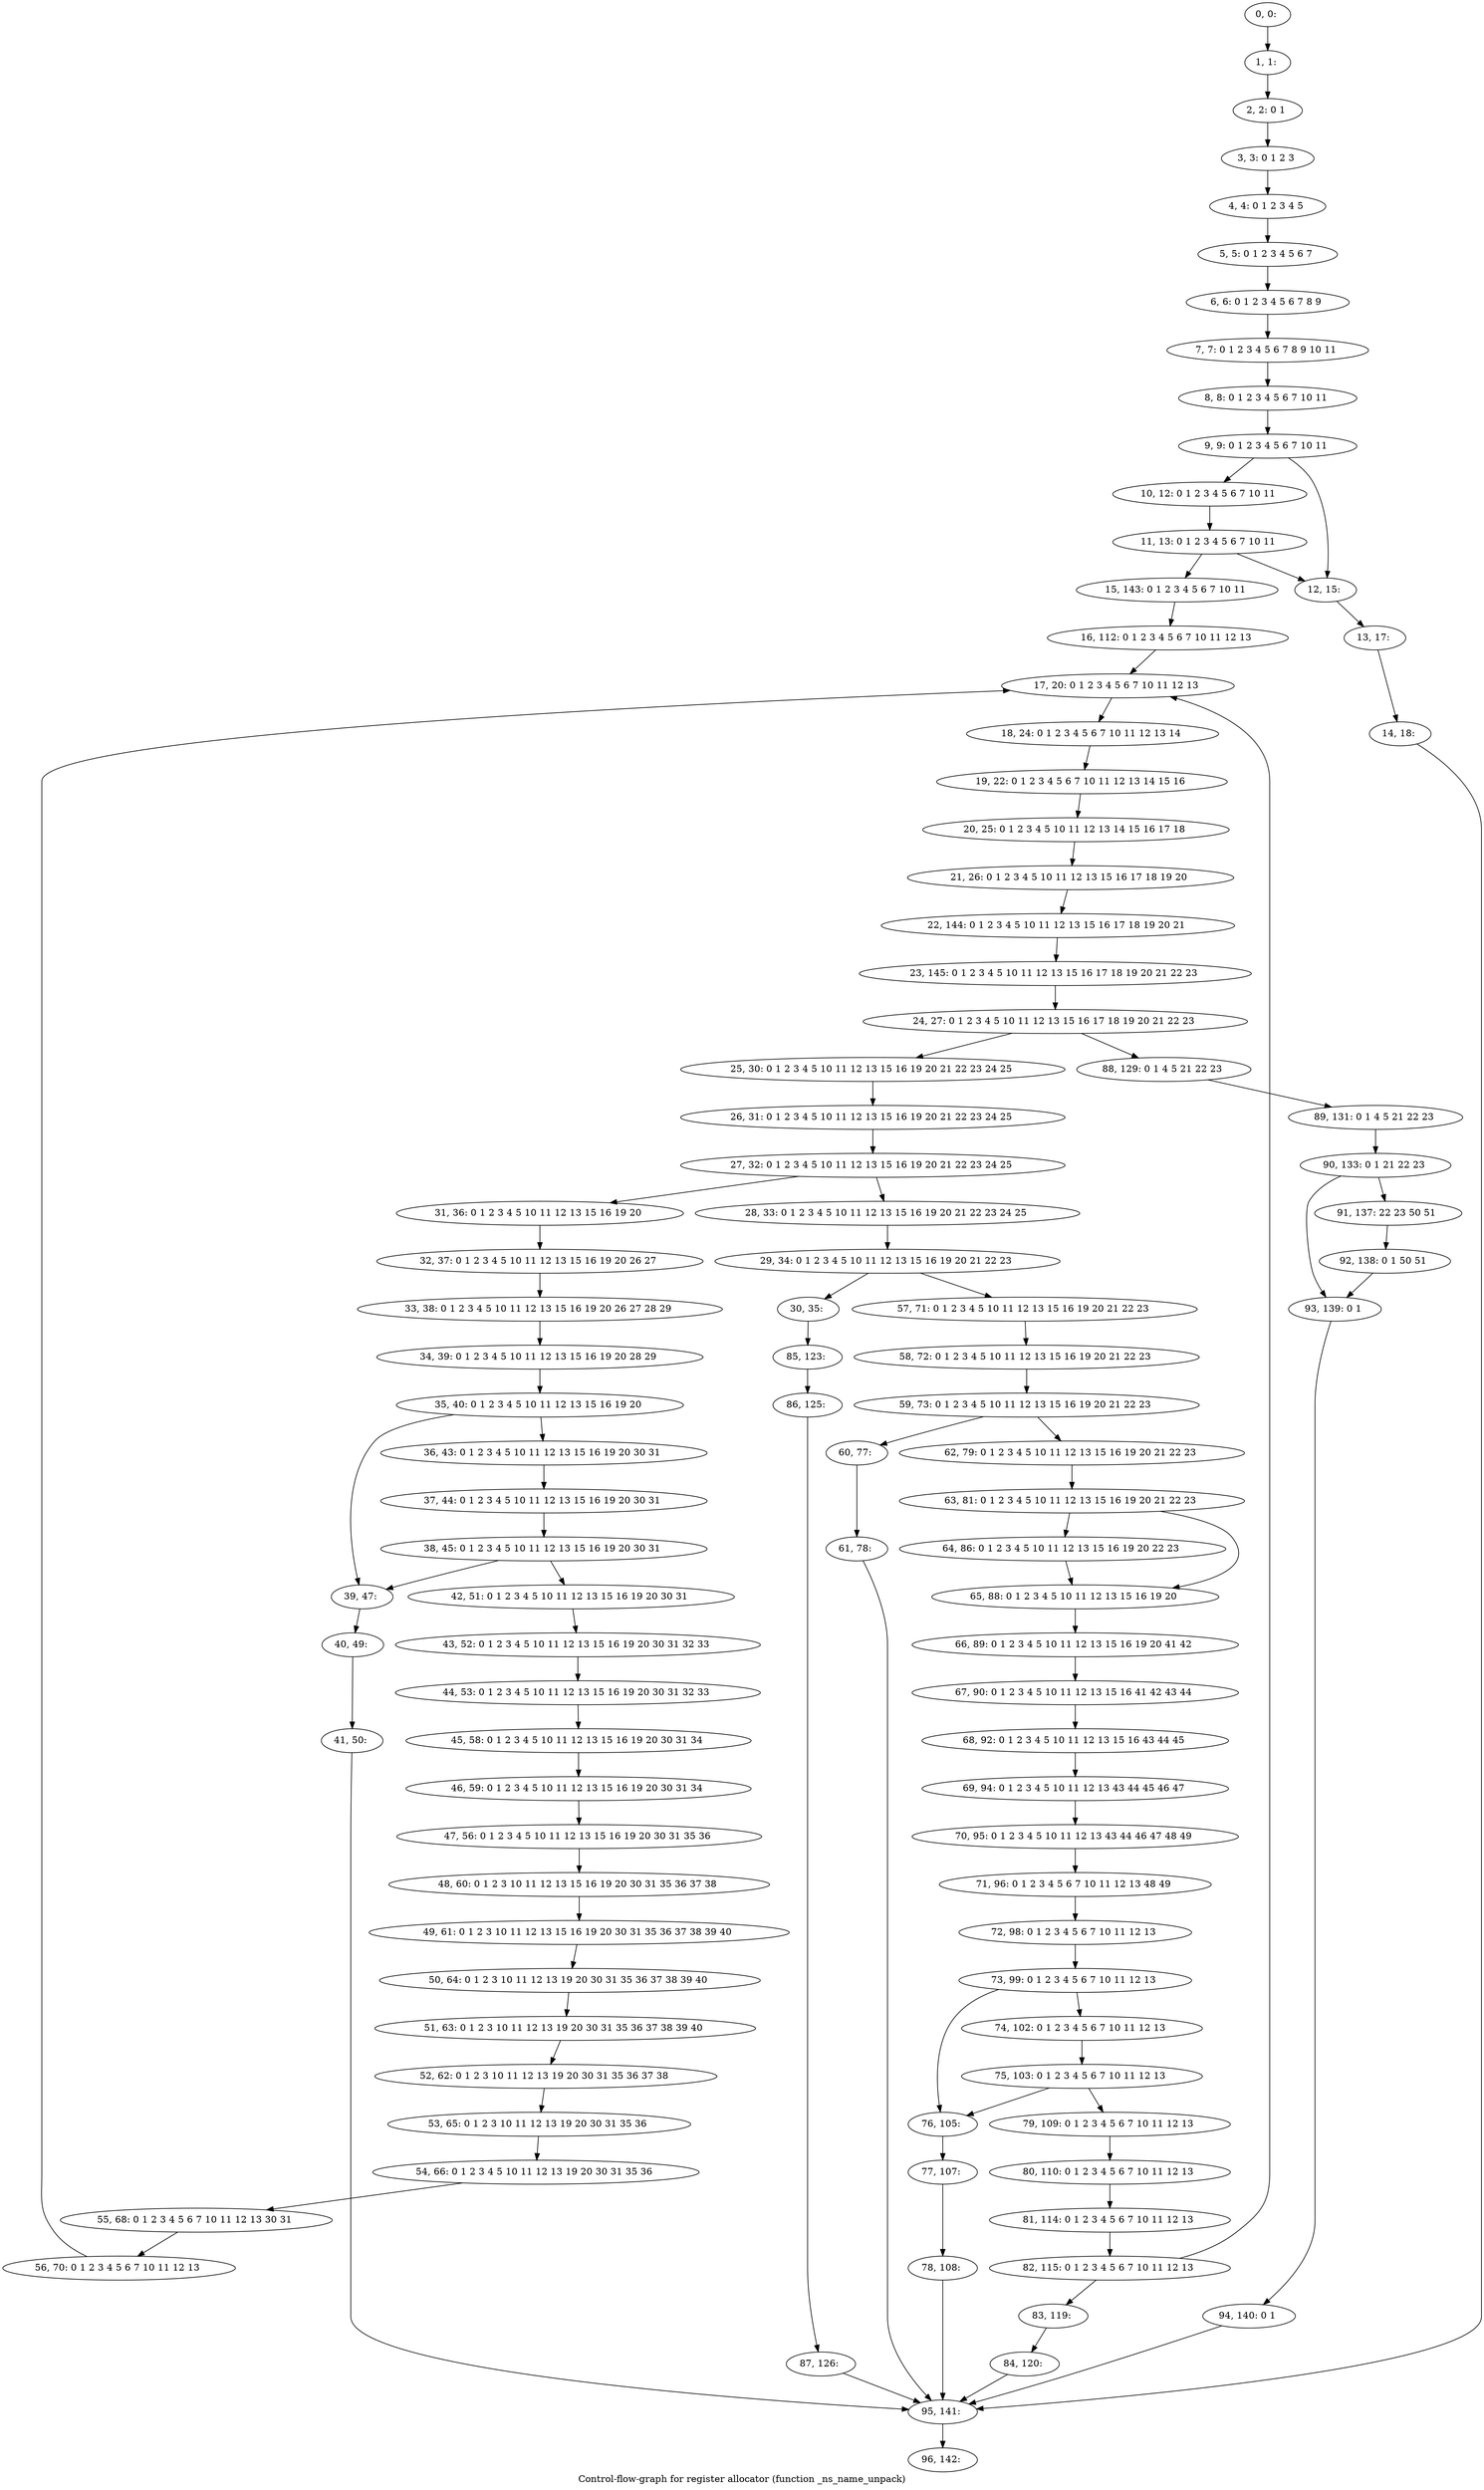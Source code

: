 digraph G {
graph [label="Control-flow-graph for register allocator (function _ns_name_unpack)"]
0[label="0, 0: "];
1[label="1, 1: "];
2[label="2, 2: 0 1 "];
3[label="3, 3: 0 1 2 3 "];
4[label="4, 4: 0 1 2 3 4 5 "];
5[label="5, 5: 0 1 2 3 4 5 6 7 "];
6[label="6, 6: 0 1 2 3 4 5 6 7 8 9 "];
7[label="7, 7: 0 1 2 3 4 5 6 7 8 9 10 11 "];
8[label="8, 8: 0 1 2 3 4 5 6 7 10 11 "];
9[label="9, 9: 0 1 2 3 4 5 6 7 10 11 "];
10[label="10, 12: 0 1 2 3 4 5 6 7 10 11 "];
11[label="11, 13: 0 1 2 3 4 5 6 7 10 11 "];
12[label="12, 15: "];
13[label="13, 17: "];
14[label="14, 18: "];
15[label="15, 143: 0 1 2 3 4 5 6 7 10 11 "];
16[label="16, 112: 0 1 2 3 4 5 6 7 10 11 12 13 "];
17[label="17, 20: 0 1 2 3 4 5 6 7 10 11 12 13 "];
18[label="18, 24: 0 1 2 3 4 5 6 7 10 11 12 13 14 "];
19[label="19, 22: 0 1 2 3 4 5 6 7 10 11 12 13 14 15 16 "];
20[label="20, 25: 0 1 2 3 4 5 10 11 12 13 14 15 16 17 18 "];
21[label="21, 26: 0 1 2 3 4 5 10 11 12 13 15 16 17 18 19 20 "];
22[label="22, 144: 0 1 2 3 4 5 10 11 12 13 15 16 17 18 19 20 21 "];
23[label="23, 145: 0 1 2 3 4 5 10 11 12 13 15 16 17 18 19 20 21 22 23 "];
24[label="24, 27: 0 1 2 3 4 5 10 11 12 13 15 16 17 18 19 20 21 22 23 "];
25[label="25, 30: 0 1 2 3 4 5 10 11 12 13 15 16 19 20 21 22 23 24 25 "];
26[label="26, 31: 0 1 2 3 4 5 10 11 12 13 15 16 19 20 21 22 23 24 25 "];
27[label="27, 32: 0 1 2 3 4 5 10 11 12 13 15 16 19 20 21 22 23 24 25 "];
28[label="28, 33: 0 1 2 3 4 5 10 11 12 13 15 16 19 20 21 22 23 24 25 "];
29[label="29, 34: 0 1 2 3 4 5 10 11 12 13 15 16 19 20 21 22 23 "];
30[label="30, 35: "];
31[label="31, 36: 0 1 2 3 4 5 10 11 12 13 15 16 19 20 "];
32[label="32, 37: 0 1 2 3 4 5 10 11 12 13 15 16 19 20 26 27 "];
33[label="33, 38: 0 1 2 3 4 5 10 11 12 13 15 16 19 20 26 27 28 29 "];
34[label="34, 39: 0 1 2 3 4 5 10 11 12 13 15 16 19 20 28 29 "];
35[label="35, 40: 0 1 2 3 4 5 10 11 12 13 15 16 19 20 "];
36[label="36, 43: 0 1 2 3 4 5 10 11 12 13 15 16 19 20 30 31 "];
37[label="37, 44: 0 1 2 3 4 5 10 11 12 13 15 16 19 20 30 31 "];
38[label="38, 45: 0 1 2 3 4 5 10 11 12 13 15 16 19 20 30 31 "];
39[label="39, 47: "];
40[label="40, 49: "];
41[label="41, 50: "];
42[label="42, 51: 0 1 2 3 4 5 10 11 12 13 15 16 19 20 30 31 "];
43[label="43, 52: 0 1 2 3 4 5 10 11 12 13 15 16 19 20 30 31 32 33 "];
44[label="44, 53: 0 1 2 3 4 5 10 11 12 13 15 16 19 20 30 31 32 33 "];
45[label="45, 58: 0 1 2 3 4 5 10 11 12 13 15 16 19 20 30 31 34 "];
46[label="46, 59: 0 1 2 3 4 5 10 11 12 13 15 16 19 20 30 31 34 "];
47[label="47, 56: 0 1 2 3 4 5 10 11 12 13 15 16 19 20 30 31 35 36 "];
48[label="48, 60: 0 1 2 3 10 11 12 13 15 16 19 20 30 31 35 36 37 38 "];
49[label="49, 61: 0 1 2 3 10 11 12 13 15 16 19 20 30 31 35 36 37 38 39 40 "];
50[label="50, 64: 0 1 2 3 10 11 12 13 19 20 30 31 35 36 37 38 39 40 "];
51[label="51, 63: 0 1 2 3 10 11 12 13 19 20 30 31 35 36 37 38 39 40 "];
52[label="52, 62: 0 1 2 3 10 11 12 13 19 20 30 31 35 36 37 38 "];
53[label="53, 65: 0 1 2 3 10 11 12 13 19 20 30 31 35 36 "];
54[label="54, 66: 0 1 2 3 4 5 10 11 12 13 19 20 30 31 35 36 "];
55[label="55, 68: 0 1 2 3 4 5 6 7 10 11 12 13 30 31 "];
56[label="56, 70: 0 1 2 3 4 5 6 7 10 11 12 13 "];
57[label="57, 71: 0 1 2 3 4 5 10 11 12 13 15 16 19 20 21 22 23 "];
58[label="58, 72: 0 1 2 3 4 5 10 11 12 13 15 16 19 20 21 22 23 "];
59[label="59, 73: 0 1 2 3 4 5 10 11 12 13 15 16 19 20 21 22 23 "];
60[label="60, 77: "];
61[label="61, 78: "];
62[label="62, 79: 0 1 2 3 4 5 10 11 12 13 15 16 19 20 21 22 23 "];
63[label="63, 81: 0 1 2 3 4 5 10 11 12 13 15 16 19 20 21 22 23 "];
64[label="64, 86: 0 1 2 3 4 5 10 11 12 13 15 16 19 20 22 23 "];
65[label="65, 88: 0 1 2 3 4 5 10 11 12 13 15 16 19 20 "];
66[label="66, 89: 0 1 2 3 4 5 10 11 12 13 15 16 19 20 41 42 "];
67[label="67, 90: 0 1 2 3 4 5 10 11 12 13 15 16 41 42 43 44 "];
68[label="68, 92: 0 1 2 3 4 5 10 11 12 13 15 16 43 44 45 "];
69[label="69, 94: 0 1 2 3 4 5 10 11 12 13 43 44 45 46 47 "];
70[label="70, 95: 0 1 2 3 4 5 10 11 12 13 43 44 46 47 48 49 "];
71[label="71, 96: 0 1 2 3 4 5 6 7 10 11 12 13 48 49 "];
72[label="72, 98: 0 1 2 3 4 5 6 7 10 11 12 13 "];
73[label="73, 99: 0 1 2 3 4 5 6 7 10 11 12 13 "];
74[label="74, 102: 0 1 2 3 4 5 6 7 10 11 12 13 "];
75[label="75, 103: 0 1 2 3 4 5 6 7 10 11 12 13 "];
76[label="76, 105: "];
77[label="77, 107: "];
78[label="78, 108: "];
79[label="79, 109: 0 1 2 3 4 5 6 7 10 11 12 13 "];
80[label="80, 110: 0 1 2 3 4 5 6 7 10 11 12 13 "];
81[label="81, 114: 0 1 2 3 4 5 6 7 10 11 12 13 "];
82[label="82, 115: 0 1 2 3 4 5 6 7 10 11 12 13 "];
83[label="83, 119: "];
84[label="84, 120: "];
85[label="85, 123: "];
86[label="86, 125: "];
87[label="87, 126: "];
88[label="88, 129: 0 1 4 5 21 22 23 "];
89[label="89, 131: 0 1 4 5 21 22 23 "];
90[label="90, 133: 0 1 21 22 23 "];
91[label="91, 137: 22 23 50 51 "];
92[label="92, 138: 0 1 50 51 "];
93[label="93, 139: 0 1 "];
94[label="94, 140: 0 1 "];
95[label="95, 141: "];
96[label="96, 142: "];
0->1 ;
1->2 ;
2->3 ;
3->4 ;
4->5 ;
5->6 ;
6->7 ;
7->8 ;
8->9 ;
9->10 ;
9->12 ;
10->11 ;
11->12 ;
11->15 ;
12->13 ;
13->14 ;
14->95 ;
15->16 ;
16->17 ;
17->18 ;
18->19 ;
19->20 ;
20->21 ;
21->22 ;
22->23 ;
23->24 ;
24->25 ;
24->88 ;
25->26 ;
26->27 ;
27->28 ;
27->31 ;
28->29 ;
29->30 ;
29->57 ;
30->85 ;
31->32 ;
32->33 ;
33->34 ;
34->35 ;
35->36 ;
35->39 ;
36->37 ;
37->38 ;
38->39 ;
38->42 ;
39->40 ;
40->41 ;
41->95 ;
42->43 ;
43->44 ;
44->45 ;
45->46 ;
46->47 ;
47->48 ;
48->49 ;
49->50 ;
50->51 ;
51->52 ;
52->53 ;
53->54 ;
54->55 ;
55->56 ;
56->17 ;
57->58 ;
58->59 ;
59->60 ;
59->62 ;
60->61 ;
61->95 ;
62->63 ;
63->64 ;
63->65 ;
64->65 ;
65->66 ;
66->67 ;
67->68 ;
68->69 ;
69->70 ;
70->71 ;
71->72 ;
72->73 ;
73->74 ;
73->76 ;
74->75 ;
75->76 ;
75->79 ;
76->77 ;
77->78 ;
78->95 ;
79->80 ;
80->81 ;
81->82 ;
82->83 ;
82->17 ;
83->84 ;
84->95 ;
85->86 ;
86->87 ;
87->95 ;
88->89 ;
89->90 ;
90->91 ;
90->93 ;
91->92 ;
92->93 ;
93->94 ;
94->95 ;
95->96 ;
}
